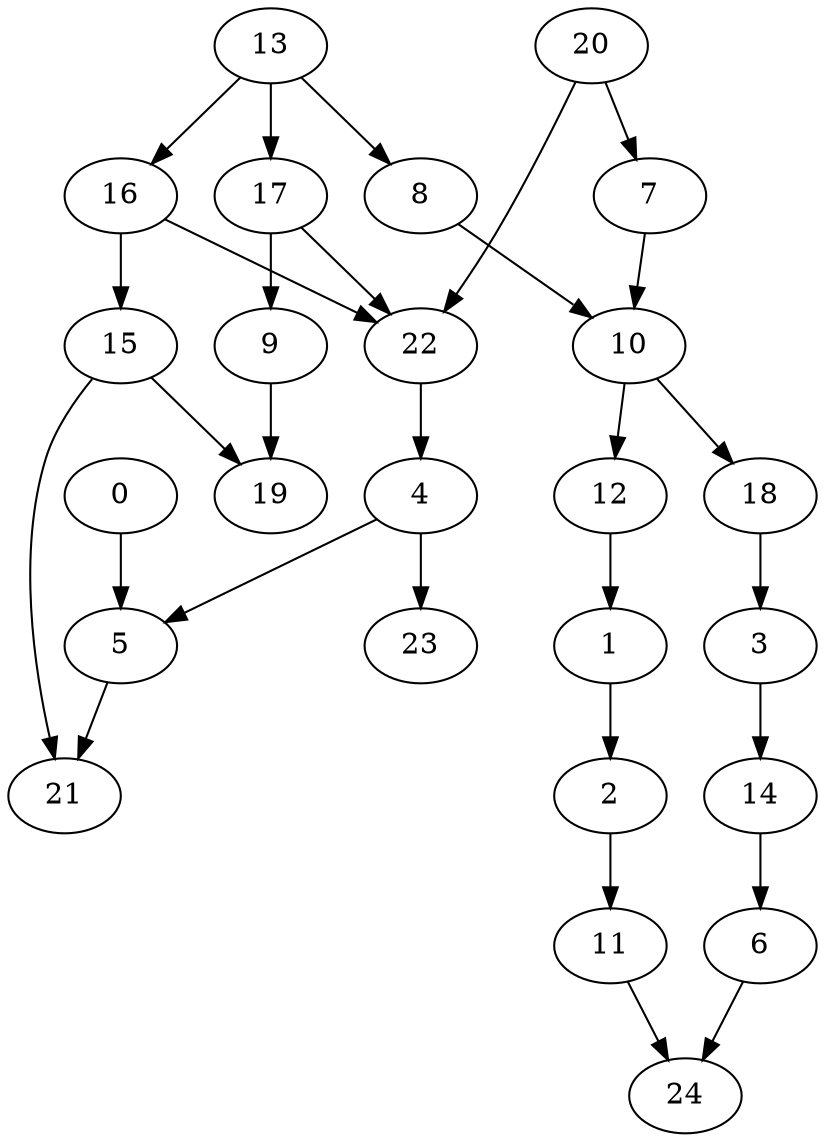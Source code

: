 digraph graphname {  0 -> 5;   1 -> 2;   12 -> 1;   14 -> 6;   2 -> 11;   3 -> 14;   4 -> 5;   22 -> 4;   4 -> 23;   5 -> 21;   6 -> 24;   7 -> 10;   8 -> 10;   9 -> 19;   10 -> 12;   10 -> 18;   11 -> 24;   13 -> 16;   13 -> 8;   15 -> 19;   15 -> 21;   16 -> 22;   17 -> 22;   20 -> 22;    13 -> 17;    20 -> 7;     18 -> 3;     16 -> 15;     17 -> 9;}
